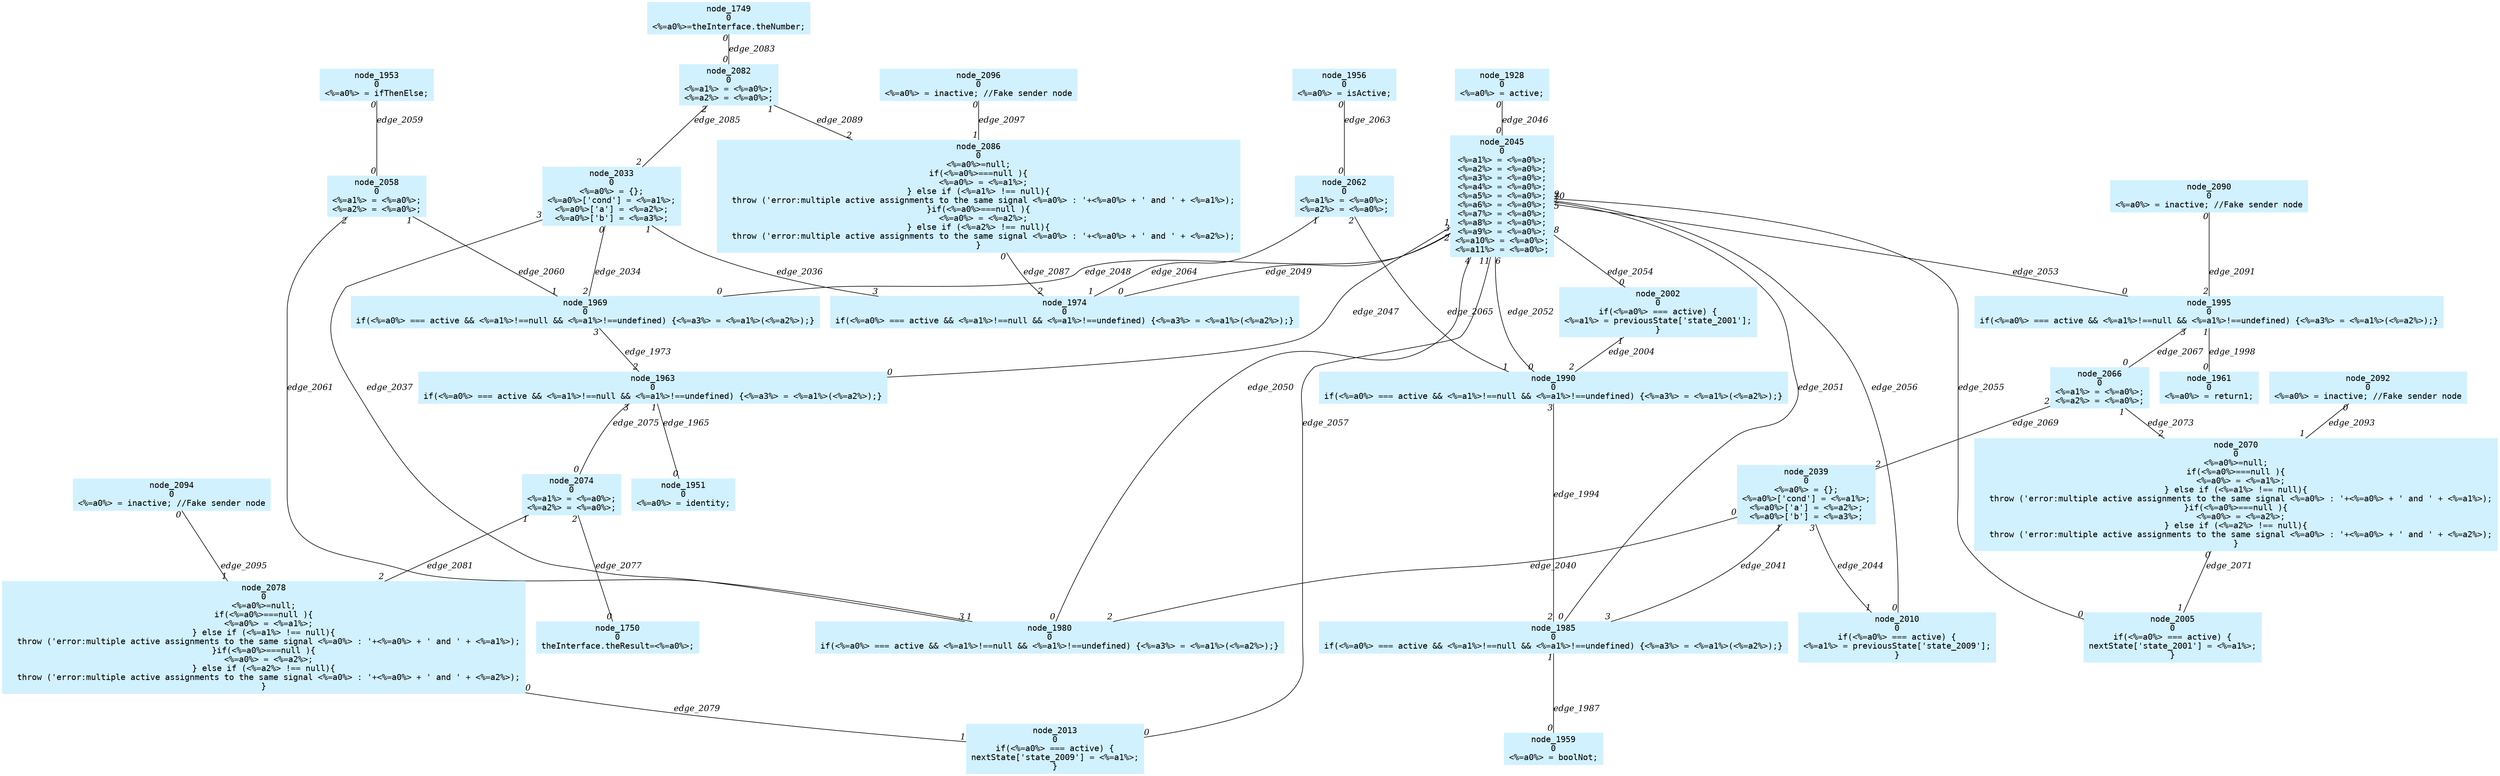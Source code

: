 digraph g{node_1749 [shape=box, style=filled, color="#d1f1ff", fontname="Courier", label="node_1749
0
<%=a0%>=theInterface.theNumber;
" ]
node_1750 [shape=box, style=filled, color="#d1f1ff", fontname="Courier", label="node_1750
0
theInterface.theResult=<%=a0%>;
" ]
node_1928 [shape=box, style=filled, color="#d1f1ff", fontname="Courier", label="node_1928
0
<%=a0%> = active;
" ]
node_1951 [shape=box, style=filled, color="#d1f1ff", fontname="Courier", label="node_1951
0
<%=a0%> = identity;
" ]
node_1953 [shape=box, style=filled, color="#d1f1ff", fontname="Courier", label="node_1953
0
<%=a0%> = ifThenElse;
" ]
node_1956 [shape=box, style=filled, color="#d1f1ff", fontname="Courier", label="node_1956
0
<%=a0%> = isActive;
" ]
node_1959 [shape=box, style=filled, color="#d1f1ff", fontname="Courier", label="node_1959
0
<%=a0%> = boolNot;
" ]
node_1961 [shape=box, style=filled, color="#d1f1ff", fontname="Courier", label="node_1961
0
<%=a0%> = return1;
" ]
node_1963 [shape=box, style=filled, color="#d1f1ff", fontname="Courier", label="node_1963
0
if(<%=a0%> === active && <%=a1%>!==null && <%=a1%>!==undefined) {<%=a3%> = <%=a1%>(<%=a2%>);}
" ]
node_1969 [shape=box, style=filled, color="#d1f1ff", fontname="Courier", label="node_1969
0
if(<%=a0%> === active && <%=a1%>!==null && <%=a1%>!==undefined) {<%=a3%> = <%=a1%>(<%=a2%>);}
" ]
node_1974 [shape=box, style=filled, color="#d1f1ff", fontname="Courier", label="node_1974
0
if(<%=a0%> === active && <%=a1%>!==null && <%=a1%>!==undefined) {<%=a3%> = <%=a1%>(<%=a2%>);}
" ]
node_1980 [shape=box, style=filled, color="#d1f1ff", fontname="Courier", label="node_1980
0
if(<%=a0%> === active && <%=a1%>!==null && <%=a1%>!==undefined) {<%=a3%> = <%=a1%>(<%=a2%>);}
" ]
node_1985 [shape=box, style=filled, color="#d1f1ff", fontname="Courier", label="node_1985
0
if(<%=a0%> === active && <%=a1%>!==null && <%=a1%>!==undefined) {<%=a3%> = <%=a1%>(<%=a2%>);}
" ]
node_1990 [shape=box, style=filled, color="#d1f1ff", fontname="Courier", label="node_1990
0
if(<%=a0%> === active && <%=a1%>!==null && <%=a1%>!==undefined) {<%=a3%> = <%=a1%>(<%=a2%>);}
" ]
node_1995 [shape=box, style=filled, color="#d1f1ff", fontname="Courier", label="node_1995
0
if(<%=a0%> === active && <%=a1%>!==null && <%=a1%>!==undefined) {<%=a3%> = <%=a1%>(<%=a2%>);}
" ]
node_2002 [shape=box, style=filled, color="#d1f1ff", fontname="Courier", label="node_2002
0
if(<%=a0%> === active) {
<%=a1%> = previousState['state_2001'];
}
" ]
node_2005 [shape=box, style=filled, color="#d1f1ff", fontname="Courier", label="node_2005
0
if(<%=a0%> === active) {
nextState['state_2001'] = <%=a1%>;
}
" ]
node_2010 [shape=box, style=filled, color="#d1f1ff", fontname="Courier", label="node_2010
0
if(<%=a0%> === active) {
<%=a1%> = previousState['state_2009'];
}
" ]
node_2013 [shape=box, style=filled, color="#d1f1ff", fontname="Courier", label="node_2013
0
if(<%=a0%> === active) {
nextState['state_2009'] = <%=a1%>;
}
" ]
node_2033 [shape=box, style=filled, color="#d1f1ff", fontname="Courier", label="node_2033
0
<%=a0%> = {};
<%=a0%>['cond'] = <%=a1%>;
<%=a0%>['a'] = <%=a2%>;
<%=a0%>['b'] = <%=a3%>;
" ]
node_2039 [shape=box, style=filled, color="#d1f1ff", fontname="Courier", label="node_2039
0
<%=a0%> = {};
<%=a0%>['cond'] = <%=a1%>;
<%=a0%>['a'] = <%=a2%>;
<%=a0%>['b'] = <%=a3%>;
" ]
node_2045 [shape=box, style=filled, color="#d1f1ff", fontname="Courier", label="node_2045
0
<%=a1%> = <%=a0%>;
<%=a2%> = <%=a0%>;
<%=a3%> = <%=a0%>;
<%=a4%> = <%=a0%>;
<%=a5%> = <%=a0%>;
<%=a6%> = <%=a0%>;
<%=a7%> = <%=a0%>;
<%=a8%> = <%=a0%>;
<%=a9%> = <%=a0%>;
<%=a10%> = <%=a0%>;
<%=a11%> = <%=a0%>;
" ]
node_2058 [shape=box, style=filled, color="#d1f1ff", fontname="Courier", label="node_2058
0
<%=a1%> = <%=a0%>;
<%=a2%> = <%=a0%>;
" ]
node_2062 [shape=box, style=filled, color="#d1f1ff", fontname="Courier", label="node_2062
0
<%=a1%> = <%=a0%>;
<%=a2%> = <%=a0%>;
" ]
node_2066 [shape=box, style=filled, color="#d1f1ff", fontname="Courier", label="node_2066
0
<%=a1%> = <%=a0%>;
<%=a2%> = <%=a0%>;
" ]
node_2070 [shape=box, style=filled, color="#d1f1ff", fontname="Courier", label="node_2070
0
<%=a0%>=null;
if(<%=a0%>===null ){
  <%=a0%> = <%=a1%>;
} else if (<%=a1%> !== null){
  throw ('error:multiple active assignments to the same signal <%=a0%> : '+<%=a0%> + ' and ' + <%=a1%>);
}if(<%=a0%>===null ){
  <%=a0%> = <%=a2%>;
} else if (<%=a2%> !== null){
  throw ('error:multiple active assignments to the same signal <%=a0%> : '+<%=a0%> + ' and ' + <%=a2%>);
}" ]
node_2074 [shape=box, style=filled, color="#d1f1ff", fontname="Courier", label="node_2074
0
<%=a1%> = <%=a0%>;
<%=a2%> = <%=a0%>;
" ]
node_2078 [shape=box, style=filled, color="#d1f1ff", fontname="Courier", label="node_2078
0
<%=a0%>=null;
if(<%=a0%>===null ){
  <%=a0%> = <%=a1%>;
} else if (<%=a1%> !== null){
  throw ('error:multiple active assignments to the same signal <%=a0%> : '+<%=a0%> + ' and ' + <%=a1%>);
}if(<%=a0%>===null ){
  <%=a0%> = <%=a2%>;
} else if (<%=a2%> !== null){
  throw ('error:multiple active assignments to the same signal <%=a0%> : '+<%=a0%> + ' and ' + <%=a2%>);
}" ]
node_2082 [shape=box, style=filled, color="#d1f1ff", fontname="Courier", label="node_2082
0
<%=a1%> = <%=a0%>;
<%=a2%> = <%=a0%>;
" ]
node_2086 [shape=box, style=filled, color="#d1f1ff", fontname="Courier", label="node_2086
0
<%=a0%>=null;
if(<%=a0%>===null ){
  <%=a0%> = <%=a1%>;
} else if (<%=a1%> !== null){
  throw ('error:multiple active assignments to the same signal <%=a0%> : '+<%=a0%> + ' and ' + <%=a1%>);
}if(<%=a0%>===null ){
  <%=a0%> = <%=a2%>;
} else if (<%=a2%> !== null){
  throw ('error:multiple active assignments to the same signal <%=a0%> : '+<%=a0%> + ' and ' + <%=a2%>);
}" ]
node_2090 [shape=box, style=filled, color="#d1f1ff", fontname="Courier", label="node_2090
0
<%=a0%> = inactive; //Fake sender node
" ]
node_2092 [shape=box, style=filled, color="#d1f1ff", fontname="Courier", label="node_2092
0
<%=a0%> = inactive; //Fake sender node
" ]
node_2094 [shape=box, style=filled, color="#d1f1ff", fontname="Courier", label="node_2094
0
<%=a0%> = inactive; //Fake sender node
" ]
node_2096 [shape=box, style=filled, color="#d1f1ff", fontname="Courier", label="node_2096
0
<%=a0%> = inactive; //Fake sender node
" ]
node_1963 -> node_1951 [dir=none, arrowHead=none, fontname="Times-Italic", label="edge_1965",  headlabel="0", taillabel="1" ]
node_1969 -> node_1963 [dir=none, arrowHead=none, fontname="Times-Italic", label="edge_1973",  headlabel="2", taillabel="3" ]
node_1985 -> node_1959 [dir=none, arrowHead=none, fontname="Times-Italic", label="edge_1987",  headlabel="0", taillabel="1" ]
node_1990 -> node_1985 [dir=none, arrowHead=none, fontname="Times-Italic", label="edge_1994",  headlabel="2", taillabel="3" ]
node_1995 -> node_1961 [dir=none, arrowHead=none, fontname="Times-Italic", label="edge_1998",  headlabel="0", taillabel="1" ]
node_2002 -> node_1990 [dir=none, arrowHead=none, fontname="Times-Italic", label="edge_2004",  headlabel="2", taillabel="1" ]
node_2033 -> node_1969 [dir=none, arrowHead=none, fontname="Times-Italic", label="edge_2034",  headlabel="2", taillabel="0" ]
node_2033 -> node_1974 [dir=none, arrowHead=none, fontname="Times-Italic", label="edge_2036",  headlabel="3", taillabel="1" ]
node_2033 -> node_1980 [dir=none, arrowHead=none, fontname="Times-Italic", label="edge_2037",  headlabel="3", taillabel="3" ]
node_2039 -> node_1980 [dir=none, arrowHead=none, fontname="Times-Italic", label="edge_2040",  headlabel="2", taillabel="0" ]
node_2039 -> node_1985 [dir=none, arrowHead=none, fontname="Times-Italic", label="edge_2041",  headlabel="3", taillabel="1" ]
node_2039 -> node_2010 [dir=none, arrowHead=none, fontname="Times-Italic", label="edge_2044",  headlabel="1", taillabel="3" ]
node_1928 -> node_2045 [dir=none, arrowHead=none, fontname="Times-Italic", label="edge_2046",  headlabel="0", taillabel="0" ]
node_2045 -> node_1963 [dir=none, arrowHead=none, fontname="Times-Italic", label="edge_2047",  headlabel="0", taillabel="1" ]
node_2045 -> node_1969 [dir=none, arrowHead=none, fontname="Times-Italic", label="edge_2048",  headlabel="0", taillabel="2" ]
node_2045 -> node_1974 [dir=none, arrowHead=none, fontname="Times-Italic", label="edge_2049",  headlabel="0", taillabel="3" ]
node_2045 -> node_1980 [dir=none, arrowHead=none, fontname="Times-Italic", label="edge_2050",  headlabel="0", taillabel="4" ]
node_2045 -> node_1985 [dir=none, arrowHead=none, fontname="Times-Italic", label="edge_2051",  headlabel="0", taillabel="5" ]
node_2045 -> node_1990 [dir=none, arrowHead=none, fontname="Times-Italic", label="edge_2052",  headlabel="0", taillabel="6" ]
node_2045 -> node_1995 [dir=none, arrowHead=none, fontname="Times-Italic", label="edge_2053",  headlabel="0", taillabel="7" ]
node_2045 -> node_2002 [dir=none, arrowHead=none, fontname="Times-Italic", label="edge_2054",  headlabel="0", taillabel="8" ]
node_2045 -> node_2005 [dir=none, arrowHead=none, fontname="Times-Italic", label="edge_2055",  headlabel="0", taillabel="9" ]
node_2045 -> node_2010 [dir=none, arrowHead=none, fontname="Times-Italic", label="edge_2056",  headlabel="0", taillabel="10" ]
node_2045 -> node_2013 [dir=none, arrowHead=none, fontname="Times-Italic", label="edge_2057",  headlabel="0", taillabel="11" ]
node_1953 -> node_2058 [dir=none, arrowHead=none, fontname="Times-Italic", label="edge_2059",  headlabel="0", taillabel="0" ]
node_2058 -> node_1969 [dir=none, arrowHead=none, fontname="Times-Italic", label="edge_2060",  headlabel="1", taillabel="1" ]
node_2058 -> node_1980 [dir=none, arrowHead=none, fontname="Times-Italic", label="edge_2061",  headlabel="1", taillabel="2" ]
node_1956 -> node_2062 [dir=none, arrowHead=none, fontname="Times-Italic", label="edge_2063",  headlabel="0", taillabel="0" ]
node_2062 -> node_1974 [dir=none, arrowHead=none, fontname="Times-Italic", label="edge_2064",  headlabel="1", taillabel="1" ]
node_2062 -> node_1990 [dir=none, arrowHead=none, fontname="Times-Italic", label="edge_2065",  headlabel="1", taillabel="2" ]
node_1995 -> node_2066 [dir=none, arrowHead=none, fontname="Times-Italic", label="edge_2067",  headlabel="0", taillabel="3" ]
node_2066 -> node_2039 [dir=none, arrowHead=none, fontname="Times-Italic", label="edge_2069",  headlabel="2", taillabel="2" ]
node_2070 -> node_2005 [dir=none, arrowHead=none, fontname="Times-Italic", label="edge_2071",  headlabel="1", taillabel="0" ]
node_2066 -> node_2070 [dir=none, arrowHead=none, fontname="Times-Italic", label="edge_2073",  headlabel="2", taillabel="1" ]
node_1963 -> node_2074 [dir=none, arrowHead=none, fontname="Times-Italic", label="edge_2075",  headlabel="0", taillabel="3" ]
node_2074 -> node_1750 [dir=none, arrowHead=none, fontname="Times-Italic", label="edge_2077",  headlabel="0", taillabel="2" ]
node_2078 -> node_2013 [dir=none, arrowHead=none, fontname="Times-Italic", label="edge_2079",  headlabel="1", taillabel="0" ]
node_2074 -> node_2078 [dir=none, arrowHead=none, fontname="Times-Italic", label="edge_2081",  headlabel="2", taillabel="1" ]
node_1749 -> node_2082 [dir=none, arrowHead=none, fontname="Times-Italic", label="edge_2083",  headlabel="0", taillabel="0" ]
node_2082 -> node_2033 [dir=none, arrowHead=none, fontname="Times-Italic", label="edge_2085",  headlabel="2", taillabel="2" ]
node_2086 -> node_1974 [dir=none, arrowHead=none, fontname="Times-Italic", label="edge_2087",  headlabel="2", taillabel="0" ]
node_2082 -> node_2086 [dir=none, arrowHead=none, fontname="Times-Italic", label="edge_2089",  headlabel="2", taillabel="1" ]
node_2090 -> node_1995 [dir=none, arrowHead=none, fontname="Times-Italic", label="edge_2091",  headlabel="2", taillabel="0" ]
node_2092 -> node_2070 [dir=none, arrowHead=none, fontname="Times-Italic", label="edge_2093",  headlabel="1", taillabel="0" ]
node_2094 -> node_2078 [dir=none, arrowHead=none, fontname="Times-Italic", label="edge_2095",  headlabel="1", taillabel="0" ]
node_2096 -> node_2086 [dir=none, arrowHead=none, fontname="Times-Italic", label="edge_2097",  headlabel="1", taillabel="0" ]
}